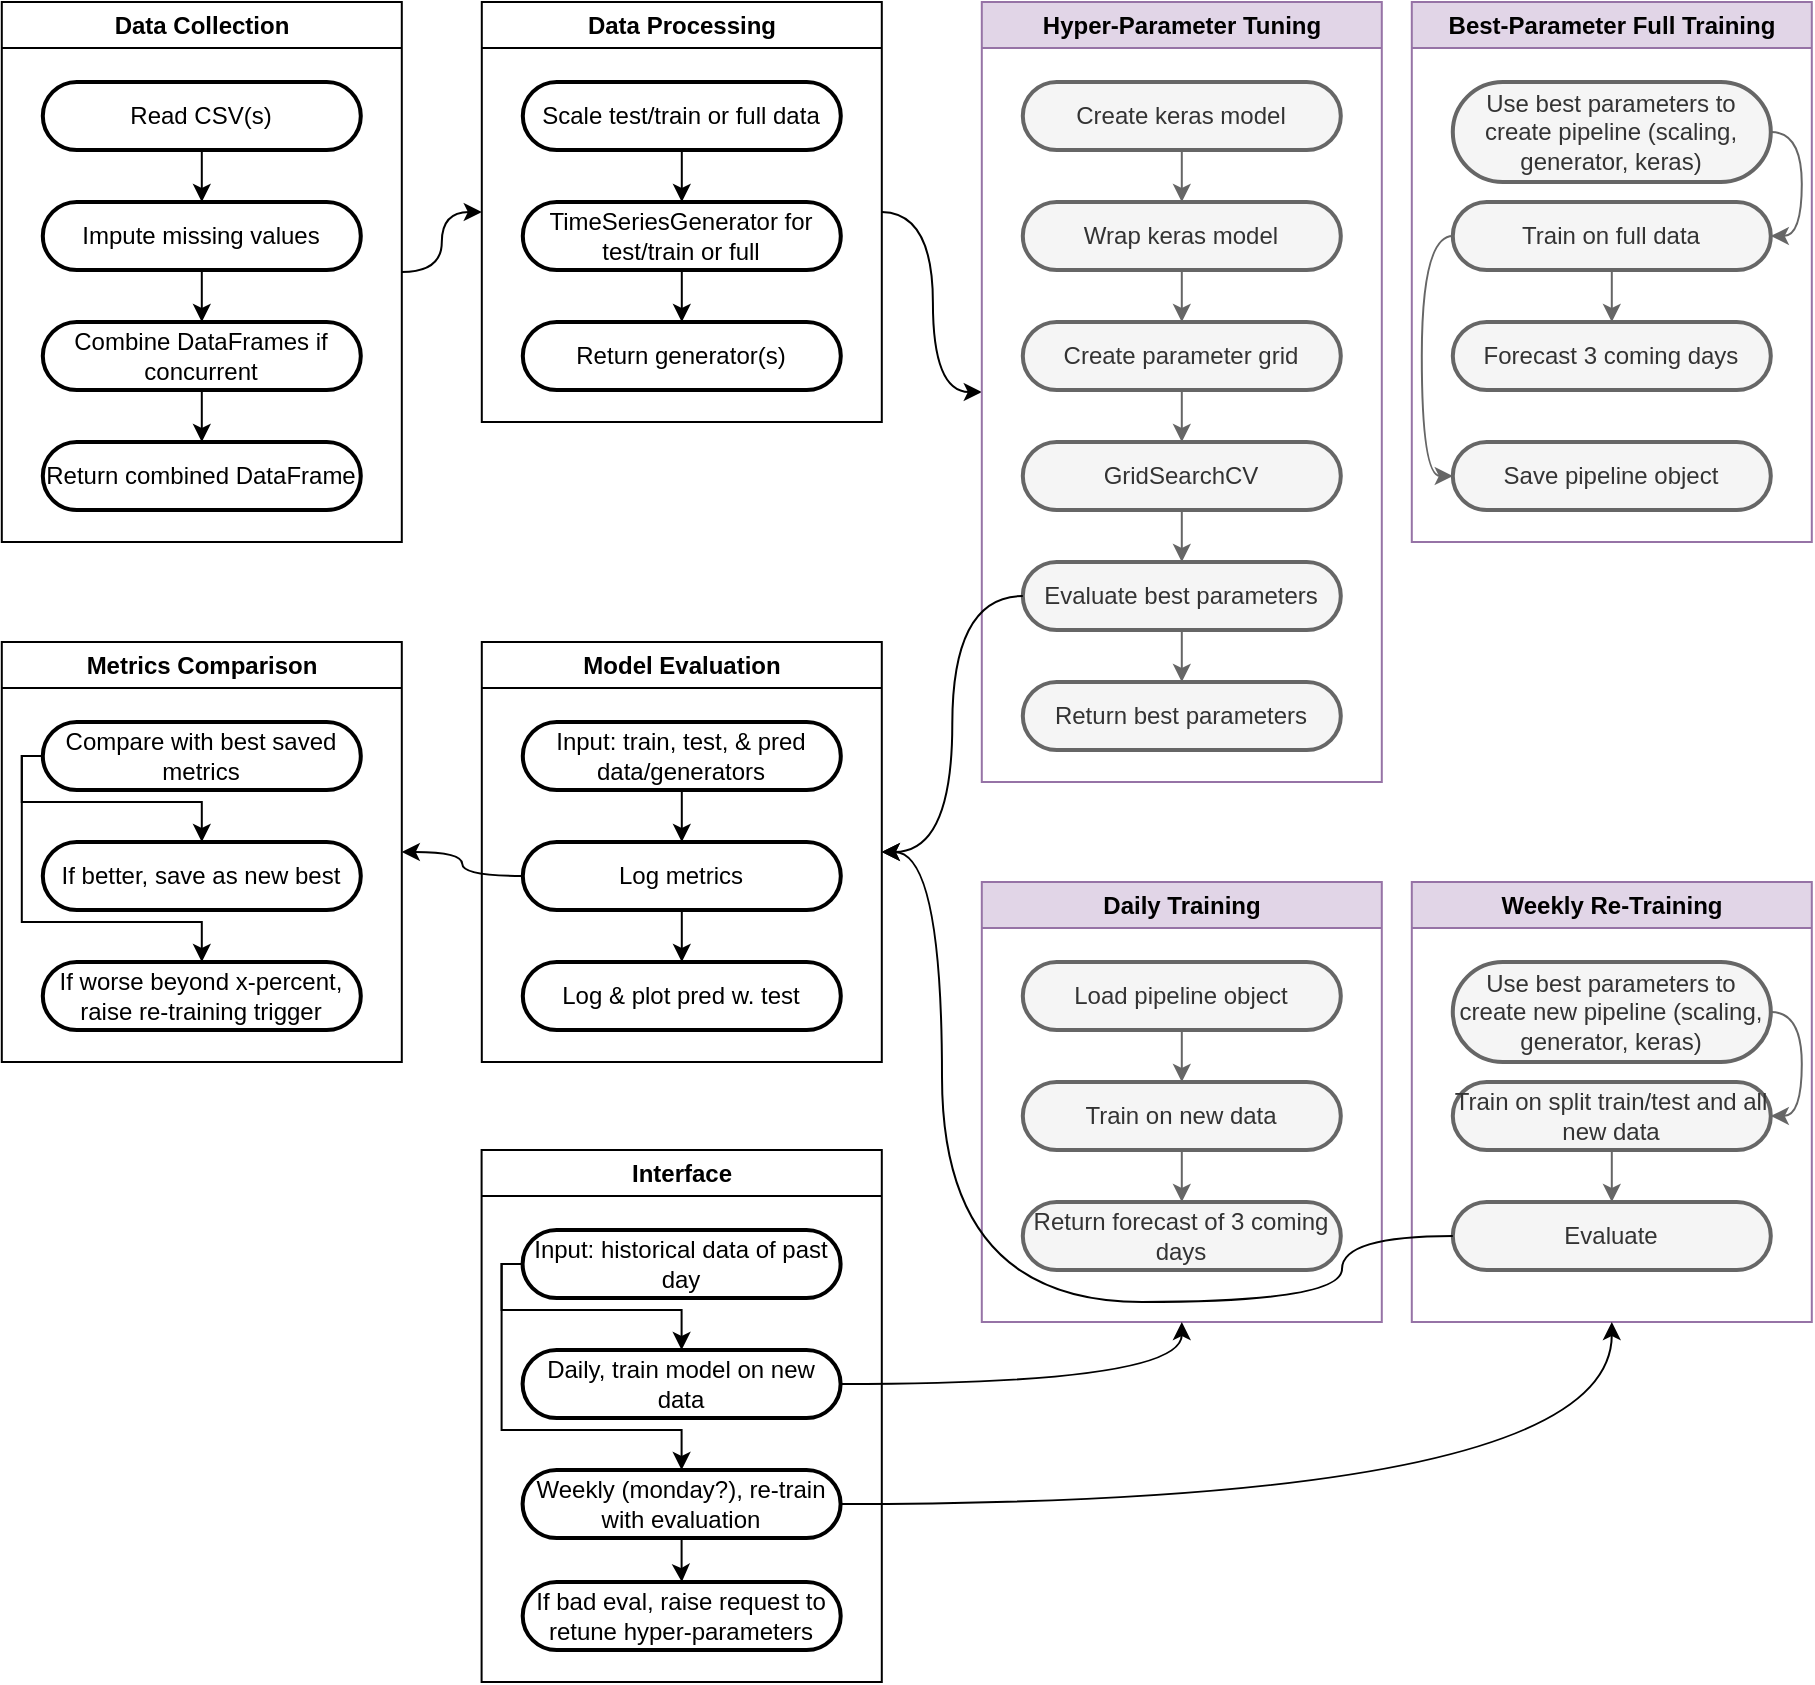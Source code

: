 <mxfile version="24.8.3">
  <diagram name="Page-1" id="im4f84TJx31p4GjBVJc7">
    <mxGraphModel dx="1728" dy="945" grid="1" gridSize="10" guides="1" tooltips="1" connect="1" arrows="1" fold="1" page="1" pageScale="1" pageWidth="827" pageHeight="1169" math="0" shadow="0">
      <root>
        <mxCell id="0" />
        <mxCell id="1" parent="0" />
        <mxCell id="ZpfbbZLWPoLLmUBdWNGZ-46" style="edgeStyle=orthogonalEdgeStyle;rounded=0;orthogonalLoop=1;jettySize=auto;html=1;entryX=0;entryY=0.5;entryDx=0;entryDy=0;curved=1;" edge="1" parent="1" source="ZpfbbZLWPoLLmUBdWNGZ-24" target="ZpfbbZLWPoLLmUBdWNGZ-30">
          <mxGeometry relative="1" as="geometry" />
        </mxCell>
        <mxCell id="ZpfbbZLWPoLLmUBdWNGZ-24" value="Data Collection" style="swimlane;whiteSpace=wrap;html=1;" vertex="1" parent="1">
          <mxGeometry x="29.9" y="10" width="200" height="270" as="geometry" />
        </mxCell>
        <mxCell id="ZpfbbZLWPoLLmUBdWNGZ-40" style="edgeStyle=orthogonalEdgeStyle;rounded=0;orthogonalLoop=1;jettySize=auto;html=1;entryX=0.5;entryY=0;entryDx=0;entryDy=0;" edge="1" parent="ZpfbbZLWPoLLmUBdWNGZ-24" source="ZpfbbZLWPoLLmUBdWNGZ-26" target="ZpfbbZLWPoLLmUBdWNGZ-27">
          <mxGeometry relative="1" as="geometry" />
        </mxCell>
        <mxCell id="ZpfbbZLWPoLLmUBdWNGZ-26" value="Read CSV(s)" style="rounded=1;whiteSpace=wrap;arcSize=50;strokeWidth=2;" vertex="1" parent="ZpfbbZLWPoLLmUBdWNGZ-24">
          <mxGeometry x="20.5" y="40" width="159" height="34" as="geometry" />
        </mxCell>
        <mxCell id="ZpfbbZLWPoLLmUBdWNGZ-41" style="edgeStyle=orthogonalEdgeStyle;rounded=0;orthogonalLoop=1;jettySize=auto;html=1;entryX=0.5;entryY=0;entryDx=0;entryDy=0;" edge="1" parent="ZpfbbZLWPoLLmUBdWNGZ-24" source="ZpfbbZLWPoLLmUBdWNGZ-27" target="ZpfbbZLWPoLLmUBdWNGZ-28">
          <mxGeometry relative="1" as="geometry" />
        </mxCell>
        <mxCell id="ZpfbbZLWPoLLmUBdWNGZ-27" value="Impute missing values" style="rounded=1;whiteSpace=wrap;arcSize=50;strokeWidth=2;" vertex="1" parent="ZpfbbZLWPoLLmUBdWNGZ-24">
          <mxGeometry x="20.5" y="100" width="159" height="34" as="geometry" />
        </mxCell>
        <mxCell id="ZpfbbZLWPoLLmUBdWNGZ-42" style="edgeStyle=orthogonalEdgeStyle;rounded=0;orthogonalLoop=1;jettySize=auto;html=1;entryX=0.5;entryY=0;entryDx=0;entryDy=0;" edge="1" parent="ZpfbbZLWPoLLmUBdWNGZ-24" source="ZpfbbZLWPoLLmUBdWNGZ-28" target="ZpfbbZLWPoLLmUBdWNGZ-29">
          <mxGeometry relative="1" as="geometry" />
        </mxCell>
        <mxCell id="ZpfbbZLWPoLLmUBdWNGZ-28" value="Combine DataFrames if concurrent " style="rounded=1;whiteSpace=wrap;arcSize=50;strokeWidth=2;" vertex="1" parent="ZpfbbZLWPoLLmUBdWNGZ-24">
          <mxGeometry x="20.5" y="160" width="159" height="34" as="geometry" />
        </mxCell>
        <mxCell id="ZpfbbZLWPoLLmUBdWNGZ-29" value="Return combined DataFrame" style="rounded=1;whiteSpace=wrap;arcSize=50;strokeWidth=2;" vertex="1" parent="ZpfbbZLWPoLLmUBdWNGZ-24">
          <mxGeometry x="20.5" y="220" width="159" height="34" as="geometry" />
        </mxCell>
        <mxCell id="ZpfbbZLWPoLLmUBdWNGZ-115" style="edgeStyle=orthogonalEdgeStyle;rounded=0;orthogonalLoop=1;jettySize=auto;html=1;entryX=0;entryY=0.5;entryDx=0;entryDy=0;curved=1;" edge="1" parent="1" target="ZpfbbZLWPoLLmUBdWNGZ-47">
          <mxGeometry relative="1" as="geometry">
            <mxPoint x="470" y="115" as="sourcePoint" />
          </mxGeometry>
        </mxCell>
        <mxCell id="ZpfbbZLWPoLLmUBdWNGZ-30" value="Data Processing" style="swimlane;whiteSpace=wrap;html=1;" vertex="1" parent="1">
          <mxGeometry x="269.9" y="10" width="200" height="210" as="geometry" />
        </mxCell>
        <mxCell id="ZpfbbZLWPoLLmUBdWNGZ-44" style="edgeStyle=orthogonalEdgeStyle;rounded=0;orthogonalLoop=1;jettySize=auto;html=1;entryX=0.5;entryY=0;entryDx=0;entryDy=0;" edge="1" parent="ZpfbbZLWPoLLmUBdWNGZ-30" source="ZpfbbZLWPoLLmUBdWNGZ-31" target="ZpfbbZLWPoLLmUBdWNGZ-32">
          <mxGeometry relative="1" as="geometry" />
        </mxCell>
        <mxCell id="ZpfbbZLWPoLLmUBdWNGZ-31" value="Scale test/train or full data" style="rounded=1;whiteSpace=wrap;arcSize=50;strokeWidth=2;" vertex="1" parent="ZpfbbZLWPoLLmUBdWNGZ-30">
          <mxGeometry x="20.5" y="40" width="159" height="34" as="geometry" />
        </mxCell>
        <mxCell id="ZpfbbZLWPoLLmUBdWNGZ-45" style="edgeStyle=orthogonalEdgeStyle;rounded=0;orthogonalLoop=1;jettySize=auto;html=1;entryX=0.5;entryY=0;entryDx=0;entryDy=0;" edge="1" parent="ZpfbbZLWPoLLmUBdWNGZ-30" source="ZpfbbZLWPoLLmUBdWNGZ-32" target="ZpfbbZLWPoLLmUBdWNGZ-35">
          <mxGeometry relative="1" as="geometry" />
        </mxCell>
        <mxCell id="ZpfbbZLWPoLLmUBdWNGZ-32" value="TimeSeriesGenerator for test/train or full" style="rounded=1;whiteSpace=wrap;arcSize=50;strokeWidth=2;" vertex="1" parent="ZpfbbZLWPoLLmUBdWNGZ-30">
          <mxGeometry x="20.5" y="100" width="159" height="34" as="geometry" />
        </mxCell>
        <mxCell id="ZpfbbZLWPoLLmUBdWNGZ-35" value="Return generator(s)" style="rounded=1;whiteSpace=wrap;arcSize=50;strokeWidth=2;" vertex="1" parent="ZpfbbZLWPoLLmUBdWNGZ-30">
          <mxGeometry x="20.5" y="160" width="159" height="34" as="geometry" />
        </mxCell>
        <mxCell id="ZpfbbZLWPoLLmUBdWNGZ-36" value="Model Evaluation" style="swimlane;whiteSpace=wrap;html=1;" vertex="1" parent="1">
          <mxGeometry x="269.9" y="330" width="200" height="210" as="geometry" />
        </mxCell>
        <mxCell id="ZpfbbZLWPoLLmUBdWNGZ-72" style="edgeStyle=orthogonalEdgeStyle;rounded=0;orthogonalLoop=1;jettySize=auto;html=1;" edge="1" parent="ZpfbbZLWPoLLmUBdWNGZ-36" source="ZpfbbZLWPoLLmUBdWNGZ-37" target="ZpfbbZLWPoLLmUBdWNGZ-38">
          <mxGeometry relative="1" as="geometry" />
        </mxCell>
        <mxCell id="ZpfbbZLWPoLLmUBdWNGZ-37" value="Input: train, test, &amp; pred data/generators" style="rounded=1;whiteSpace=wrap;arcSize=50;strokeWidth=2;" vertex="1" parent="ZpfbbZLWPoLLmUBdWNGZ-36">
          <mxGeometry x="20.5" y="40" width="159" height="34" as="geometry" />
        </mxCell>
        <mxCell id="ZpfbbZLWPoLLmUBdWNGZ-71" style="edgeStyle=orthogonalEdgeStyle;rounded=0;orthogonalLoop=1;jettySize=auto;html=1;" edge="1" parent="ZpfbbZLWPoLLmUBdWNGZ-36" source="ZpfbbZLWPoLLmUBdWNGZ-38" target="ZpfbbZLWPoLLmUBdWNGZ-39">
          <mxGeometry relative="1" as="geometry" />
        </mxCell>
        <mxCell id="ZpfbbZLWPoLLmUBdWNGZ-38" value="Log metrics" style="rounded=1;whiteSpace=wrap;arcSize=50;strokeWidth=2;" vertex="1" parent="ZpfbbZLWPoLLmUBdWNGZ-36">
          <mxGeometry x="20.5" y="100" width="159" height="34" as="geometry" />
        </mxCell>
        <mxCell id="ZpfbbZLWPoLLmUBdWNGZ-39" value="Log &amp; plot pred w. test" style="rounded=1;whiteSpace=wrap;arcSize=50;strokeWidth=2;" vertex="1" parent="ZpfbbZLWPoLLmUBdWNGZ-36">
          <mxGeometry x="20.5" y="160" width="159" height="34" as="geometry" />
        </mxCell>
        <mxCell id="ZpfbbZLWPoLLmUBdWNGZ-47" value="Hyper-Parameter Tuning" style="swimlane;whiteSpace=wrap;html=1;fillColor=#e1d5e7;strokeColor=#9673a6;" vertex="1" parent="1">
          <mxGeometry x="519.9" y="10" width="200" height="390" as="geometry" />
        </mxCell>
        <mxCell id="ZpfbbZLWPoLLmUBdWNGZ-48" style="edgeStyle=orthogonalEdgeStyle;rounded=0;orthogonalLoop=1;jettySize=auto;html=1;entryX=0.5;entryY=0;entryDx=0;entryDy=0;" edge="1" parent="ZpfbbZLWPoLLmUBdWNGZ-47" target="ZpfbbZLWPoLLmUBdWNGZ-51">
          <mxGeometry relative="1" as="geometry">
            <mxPoint x="100" y="74" as="sourcePoint" />
          </mxGeometry>
        </mxCell>
        <mxCell id="ZpfbbZLWPoLLmUBdWNGZ-50" style="edgeStyle=orthogonalEdgeStyle;rounded=0;orthogonalLoop=1;jettySize=auto;html=1;entryX=0.5;entryY=0;entryDx=0;entryDy=0;" edge="1" parent="ZpfbbZLWPoLLmUBdWNGZ-47" target="ZpfbbZLWPoLLmUBdWNGZ-53">
          <mxGeometry relative="1" as="geometry">
            <mxPoint x="100" y="134" as="sourcePoint" />
          </mxGeometry>
        </mxCell>
        <mxCell id="ZpfbbZLWPoLLmUBdWNGZ-52" style="edgeStyle=orthogonalEdgeStyle;rounded=0;orthogonalLoop=1;jettySize=auto;html=1;entryX=0.5;entryY=0;entryDx=0;entryDy=0;" edge="1" parent="ZpfbbZLWPoLLmUBdWNGZ-47" target="ZpfbbZLWPoLLmUBdWNGZ-54">
          <mxGeometry relative="1" as="geometry">
            <mxPoint x="100" y="194" as="sourcePoint" />
          </mxGeometry>
        </mxCell>
        <mxCell id="ZpfbbZLWPoLLmUBdWNGZ-111" style="edgeStyle=orthogonalEdgeStyle;rounded=0;orthogonalLoop=1;jettySize=auto;html=1;entryX=0.5;entryY=0;entryDx=0;entryDy=0;fillColor=#f5f5f5;strokeColor=#666666;" edge="1" parent="ZpfbbZLWPoLLmUBdWNGZ-47" source="ZpfbbZLWPoLLmUBdWNGZ-105" target="ZpfbbZLWPoLLmUBdWNGZ-106">
          <mxGeometry relative="1" as="geometry" />
        </mxCell>
        <mxCell id="ZpfbbZLWPoLLmUBdWNGZ-105" value="Create keras model" style="rounded=1;whiteSpace=wrap;arcSize=50;strokeWidth=2;fillColor=#f5f5f5;strokeColor=#666666;fontColor=#333333;" vertex="1" parent="ZpfbbZLWPoLLmUBdWNGZ-47">
          <mxGeometry x="20.5" y="40" width="159" height="34" as="geometry" />
        </mxCell>
        <mxCell id="ZpfbbZLWPoLLmUBdWNGZ-112" style="edgeStyle=orthogonalEdgeStyle;rounded=0;orthogonalLoop=1;jettySize=auto;html=1;entryX=0.5;entryY=0;entryDx=0;entryDy=0;fillColor=#f5f5f5;strokeColor=#666666;" edge="1" parent="ZpfbbZLWPoLLmUBdWNGZ-47" source="ZpfbbZLWPoLLmUBdWNGZ-106" target="ZpfbbZLWPoLLmUBdWNGZ-107">
          <mxGeometry relative="1" as="geometry" />
        </mxCell>
        <mxCell id="ZpfbbZLWPoLLmUBdWNGZ-106" value="Wrap keras model" style="rounded=1;whiteSpace=wrap;arcSize=50;strokeWidth=2;fillColor=#f5f5f5;strokeColor=#666666;fontColor=#333333;" vertex="1" parent="ZpfbbZLWPoLLmUBdWNGZ-47">
          <mxGeometry x="20.5" y="100" width="159" height="34" as="geometry" />
        </mxCell>
        <mxCell id="ZpfbbZLWPoLLmUBdWNGZ-113" style="edgeStyle=orthogonalEdgeStyle;rounded=0;orthogonalLoop=1;jettySize=auto;html=1;fillColor=#f5f5f5;strokeColor=#666666;" edge="1" parent="ZpfbbZLWPoLLmUBdWNGZ-47" source="ZpfbbZLWPoLLmUBdWNGZ-107" target="ZpfbbZLWPoLLmUBdWNGZ-108">
          <mxGeometry relative="1" as="geometry" />
        </mxCell>
        <mxCell id="ZpfbbZLWPoLLmUBdWNGZ-107" value="Create parameter grid" style="rounded=1;whiteSpace=wrap;arcSize=50;strokeWidth=2;fillColor=#f5f5f5;strokeColor=#666666;fontColor=#333333;" vertex="1" parent="ZpfbbZLWPoLLmUBdWNGZ-47">
          <mxGeometry x="20.5" y="160" width="159" height="34" as="geometry" />
        </mxCell>
        <mxCell id="ZpfbbZLWPoLLmUBdWNGZ-114" style="edgeStyle=orthogonalEdgeStyle;rounded=0;orthogonalLoop=1;jettySize=auto;html=1;fillColor=#f5f5f5;strokeColor=#666666;" edge="1" parent="ZpfbbZLWPoLLmUBdWNGZ-47" source="ZpfbbZLWPoLLmUBdWNGZ-108" target="ZpfbbZLWPoLLmUBdWNGZ-110">
          <mxGeometry relative="1" as="geometry" />
        </mxCell>
        <mxCell id="ZpfbbZLWPoLLmUBdWNGZ-108" value="GridSearchCV" style="rounded=1;whiteSpace=wrap;arcSize=50;strokeWidth=2;fillColor=#f5f5f5;strokeColor=#666666;fontColor=#333333;" vertex="1" parent="ZpfbbZLWPoLLmUBdWNGZ-47">
          <mxGeometry x="20.5" y="220" width="159" height="34" as="geometry" />
        </mxCell>
        <mxCell id="ZpfbbZLWPoLLmUBdWNGZ-117" style="edgeStyle=orthogonalEdgeStyle;rounded=0;orthogonalLoop=1;jettySize=auto;html=1;fillColor=#f5f5f5;strokeColor=#666666;" edge="1" parent="ZpfbbZLWPoLLmUBdWNGZ-47" source="ZpfbbZLWPoLLmUBdWNGZ-110" target="ZpfbbZLWPoLLmUBdWNGZ-116">
          <mxGeometry relative="1" as="geometry" />
        </mxCell>
        <mxCell id="ZpfbbZLWPoLLmUBdWNGZ-110" value="Evaluate best parameters" style="rounded=1;whiteSpace=wrap;arcSize=50;strokeWidth=2;fillColor=#f5f5f5;strokeColor=#666666;fontColor=#333333;" vertex="1" parent="ZpfbbZLWPoLLmUBdWNGZ-47">
          <mxGeometry x="20.5" y="280" width="159" height="34" as="geometry" />
        </mxCell>
        <mxCell id="ZpfbbZLWPoLLmUBdWNGZ-116" value="Return best parameters" style="rounded=1;whiteSpace=wrap;arcSize=50;strokeWidth=2;fillColor=#f5f5f5;strokeColor=#666666;fontColor=#333333;" vertex="1" parent="ZpfbbZLWPoLLmUBdWNGZ-47">
          <mxGeometry x="20.5" y="340" width="159" height="34" as="geometry" />
        </mxCell>
        <mxCell id="ZpfbbZLWPoLLmUBdWNGZ-55" value="Best-Parameter Full Training" style="swimlane;whiteSpace=wrap;html=1;fillColor=#e1d5e7;strokeColor=#9673a6;" vertex="1" parent="1">
          <mxGeometry x="734.9" y="10" width="200" height="270" as="geometry" />
        </mxCell>
        <mxCell id="ZpfbbZLWPoLLmUBdWNGZ-56" style="edgeStyle=orthogonalEdgeStyle;rounded=0;orthogonalLoop=1;jettySize=auto;html=1;entryX=0.5;entryY=0;entryDx=0;entryDy=0;" edge="1" parent="ZpfbbZLWPoLLmUBdWNGZ-55" target="ZpfbbZLWPoLLmUBdWNGZ-59">
          <mxGeometry relative="1" as="geometry">
            <mxPoint x="100" y="74" as="sourcePoint" />
          </mxGeometry>
        </mxCell>
        <mxCell id="ZpfbbZLWPoLLmUBdWNGZ-58" style="edgeStyle=orthogonalEdgeStyle;rounded=0;orthogonalLoop=1;jettySize=auto;html=1;entryX=0.5;entryY=0;entryDx=0;entryDy=0;" edge="1" parent="ZpfbbZLWPoLLmUBdWNGZ-55" target="ZpfbbZLWPoLLmUBdWNGZ-61">
          <mxGeometry relative="1" as="geometry">
            <mxPoint x="100" y="134" as="sourcePoint" />
          </mxGeometry>
        </mxCell>
        <mxCell id="ZpfbbZLWPoLLmUBdWNGZ-60" style="edgeStyle=orthogonalEdgeStyle;rounded=0;orthogonalLoop=1;jettySize=auto;html=1;entryX=0.5;entryY=0;entryDx=0;entryDy=0;" edge="1" parent="ZpfbbZLWPoLLmUBdWNGZ-55" target="ZpfbbZLWPoLLmUBdWNGZ-62">
          <mxGeometry relative="1" as="geometry">
            <mxPoint x="100" y="194" as="sourcePoint" />
          </mxGeometry>
        </mxCell>
        <mxCell id="ZpfbbZLWPoLLmUBdWNGZ-122" style="edgeStyle=orthogonalEdgeStyle;rounded=0;orthogonalLoop=1;jettySize=auto;html=1;entryX=1;entryY=0.5;entryDx=0;entryDy=0;curved=1;exitX=1;exitY=0.5;exitDx=0;exitDy=0;fillColor=#f5f5f5;strokeColor=#666666;" edge="1" parent="ZpfbbZLWPoLLmUBdWNGZ-55" source="ZpfbbZLWPoLLmUBdWNGZ-120" target="ZpfbbZLWPoLLmUBdWNGZ-121">
          <mxGeometry relative="1" as="geometry">
            <Array as="points">
              <mxPoint x="195" y="65" />
              <mxPoint x="195" y="117" />
            </Array>
          </mxGeometry>
        </mxCell>
        <mxCell id="ZpfbbZLWPoLLmUBdWNGZ-120" value="Use best parameters to create pipeline (scaling, generator, keras)" style="rounded=1;whiteSpace=wrap;arcSize=50;strokeWidth=2;fillColor=#f5f5f5;strokeColor=#666666;fontColor=#333333;" vertex="1" parent="ZpfbbZLWPoLLmUBdWNGZ-55">
          <mxGeometry x="20.5" y="40" width="159" height="50" as="geometry" />
        </mxCell>
        <mxCell id="ZpfbbZLWPoLLmUBdWNGZ-124" style="edgeStyle=orthogonalEdgeStyle;rounded=0;orthogonalLoop=1;jettySize=auto;html=1;entryX=0.5;entryY=0;entryDx=0;entryDy=0;fillColor=#f5f5f5;strokeColor=#666666;" edge="1" parent="ZpfbbZLWPoLLmUBdWNGZ-55" source="ZpfbbZLWPoLLmUBdWNGZ-121" target="ZpfbbZLWPoLLmUBdWNGZ-123">
          <mxGeometry relative="1" as="geometry" />
        </mxCell>
        <mxCell id="ZpfbbZLWPoLLmUBdWNGZ-131" style="edgeStyle=orthogonalEdgeStyle;rounded=0;orthogonalLoop=1;jettySize=auto;html=1;entryX=0;entryY=0.5;entryDx=0;entryDy=0;curved=1;exitX=0;exitY=0.5;exitDx=0;exitDy=0;fillColor=#f5f5f5;strokeColor=#666666;" edge="1" parent="ZpfbbZLWPoLLmUBdWNGZ-55" source="ZpfbbZLWPoLLmUBdWNGZ-121" target="ZpfbbZLWPoLLmUBdWNGZ-130">
          <mxGeometry relative="1" as="geometry">
            <Array as="points">
              <mxPoint x="5" y="117" />
              <mxPoint x="5" y="237" />
            </Array>
          </mxGeometry>
        </mxCell>
        <mxCell id="ZpfbbZLWPoLLmUBdWNGZ-121" value="Train on full data" style="rounded=1;whiteSpace=wrap;arcSize=50;strokeWidth=2;fillColor=#f5f5f5;strokeColor=#666666;fontColor=#333333;" vertex="1" parent="ZpfbbZLWPoLLmUBdWNGZ-55">
          <mxGeometry x="20.5" y="100" width="159" height="34" as="geometry" />
        </mxCell>
        <mxCell id="ZpfbbZLWPoLLmUBdWNGZ-123" value="Forecast 3 coming days" style="rounded=1;whiteSpace=wrap;arcSize=50;strokeWidth=2;fillColor=#f5f5f5;strokeColor=#666666;fontColor=#333333;" vertex="1" parent="ZpfbbZLWPoLLmUBdWNGZ-55">
          <mxGeometry x="20.5" y="160" width="159" height="34" as="geometry" />
        </mxCell>
        <mxCell id="ZpfbbZLWPoLLmUBdWNGZ-130" value="Save pipeline object" style="rounded=1;whiteSpace=wrap;arcSize=50;strokeWidth=2;fillColor=#f5f5f5;strokeColor=#666666;fontColor=#333333;" vertex="1" parent="ZpfbbZLWPoLLmUBdWNGZ-55">
          <mxGeometry x="20.5" y="220" width="159" height="34" as="geometry" />
        </mxCell>
        <mxCell id="ZpfbbZLWPoLLmUBdWNGZ-63" value="Daily Training" style="swimlane;whiteSpace=wrap;html=1;fillColor=#e1d5e7;strokeColor=#9673a6;" vertex="1" parent="1">
          <mxGeometry x="519.9" y="450" width="200" height="220" as="geometry" />
        </mxCell>
        <mxCell id="ZpfbbZLWPoLLmUBdWNGZ-64" style="edgeStyle=orthogonalEdgeStyle;rounded=0;orthogonalLoop=1;jettySize=auto;html=1;entryX=0.5;entryY=0;entryDx=0;entryDy=0;" edge="1" parent="ZpfbbZLWPoLLmUBdWNGZ-63" target="ZpfbbZLWPoLLmUBdWNGZ-67">
          <mxGeometry relative="1" as="geometry">
            <mxPoint x="100.0" y="74" as="sourcePoint" />
          </mxGeometry>
        </mxCell>
        <mxCell id="ZpfbbZLWPoLLmUBdWNGZ-66" style="edgeStyle=orthogonalEdgeStyle;rounded=0;orthogonalLoop=1;jettySize=auto;html=1;entryX=0.5;entryY=0;entryDx=0;entryDy=0;" edge="1" parent="ZpfbbZLWPoLLmUBdWNGZ-63" target="ZpfbbZLWPoLLmUBdWNGZ-69">
          <mxGeometry relative="1" as="geometry">
            <mxPoint x="100.0" y="134" as="sourcePoint" />
          </mxGeometry>
        </mxCell>
        <mxCell id="ZpfbbZLWPoLLmUBdWNGZ-68" style="edgeStyle=orthogonalEdgeStyle;rounded=0;orthogonalLoop=1;jettySize=auto;html=1;entryX=0.5;entryY=0;entryDx=0;entryDy=0;" edge="1" parent="ZpfbbZLWPoLLmUBdWNGZ-63" target="ZpfbbZLWPoLLmUBdWNGZ-70">
          <mxGeometry relative="1" as="geometry">
            <mxPoint x="100.0" y="194" as="sourcePoint" />
          </mxGeometry>
        </mxCell>
        <mxCell id="ZpfbbZLWPoLLmUBdWNGZ-128" style="edgeStyle=orthogonalEdgeStyle;rounded=0;orthogonalLoop=1;jettySize=auto;html=1;fillColor=#f5f5f5;strokeColor=#666666;" edge="1" parent="ZpfbbZLWPoLLmUBdWNGZ-63" source="ZpfbbZLWPoLLmUBdWNGZ-125" target="ZpfbbZLWPoLLmUBdWNGZ-127">
          <mxGeometry relative="1" as="geometry" />
        </mxCell>
        <mxCell id="ZpfbbZLWPoLLmUBdWNGZ-125" value="Train on new data" style="rounded=1;whiteSpace=wrap;arcSize=50;strokeWidth=2;fillColor=#f5f5f5;strokeColor=#666666;fontColor=#333333;" vertex="1" parent="ZpfbbZLWPoLLmUBdWNGZ-63">
          <mxGeometry x="20.5" y="100" width="159" height="34" as="geometry" />
        </mxCell>
        <mxCell id="ZpfbbZLWPoLLmUBdWNGZ-127" value="Return forecast of 3 coming days" style="rounded=1;whiteSpace=wrap;arcSize=50;strokeWidth=2;fillColor=#f5f5f5;strokeColor=#666666;fontColor=#333333;" vertex="1" parent="ZpfbbZLWPoLLmUBdWNGZ-63">
          <mxGeometry x="20.5" y="160" width="159" height="34" as="geometry" />
        </mxCell>
        <mxCell id="ZpfbbZLWPoLLmUBdWNGZ-133" style="edgeStyle=orthogonalEdgeStyle;rounded=0;orthogonalLoop=1;jettySize=auto;html=1;fillColor=#f5f5f5;strokeColor=#666666;" edge="1" parent="ZpfbbZLWPoLLmUBdWNGZ-63" source="ZpfbbZLWPoLLmUBdWNGZ-132" target="ZpfbbZLWPoLLmUBdWNGZ-125">
          <mxGeometry relative="1" as="geometry" />
        </mxCell>
        <mxCell id="ZpfbbZLWPoLLmUBdWNGZ-132" value="Load pipeline object" style="rounded=1;whiteSpace=wrap;arcSize=50;strokeWidth=2;fillColor=#f5f5f5;strokeColor=#666666;fontColor=#333333;" vertex="1" parent="ZpfbbZLWPoLLmUBdWNGZ-63">
          <mxGeometry x="20.5" y="40" width="159" height="34" as="geometry" />
        </mxCell>
        <mxCell id="ZpfbbZLWPoLLmUBdWNGZ-74" value="Metrics Comparison" style="swimlane;whiteSpace=wrap;html=1;" vertex="1" parent="1">
          <mxGeometry x="29.9" y="330" width="200" height="210" as="geometry" />
        </mxCell>
        <mxCell id="ZpfbbZLWPoLLmUBdWNGZ-92" style="edgeStyle=orthogonalEdgeStyle;rounded=0;orthogonalLoop=1;jettySize=auto;html=1;exitX=0;exitY=0.5;exitDx=0;exitDy=0;" edge="1" parent="ZpfbbZLWPoLLmUBdWNGZ-74" source="ZpfbbZLWPoLLmUBdWNGZ-76" target="ZpfbbZLWPoLLmUBdWNGZ-78">
          <mxGeometry relative="1" as="geometry">
            <Array as="points">
              <mxPoint x="10" y="57" />
              <mxPoint x="10" y="80" />
              <mxPoint x="100" y="80" />
            </Array>
          </mxGeometry>
        </mxCell>
        <mxCell id="ZpfbbZLWPoLLmUBdWNGZ-76" value="Compare with best saved metrics" style="rounded=1;whiteSpace=wrap;arcSize=50;strokeWidth=2;" vertex="1" parent="ZpfbbZLWPoLLmUBdWNGZ-74">
          <mxGeometry x="20.5" y="40" width="159" height="34" as="geometry" />
        </mxCell>
        <mxCell id="ZpfbbZLWPoLLmUBdWNGZ-78" value="If better, save as new best" style="rounded=1;whiteSpace=wrap;arcSize=50;strokeWidth=2;" vertex="1" parent="ZpfbbZLWPoLLmUBdWNGZ-74">
          <mxGeometry x="20.5" y="100" width="159" height="34" as="geometry" />
        </mxCell>
        <mxCell id="ZpfbbZLWPoLLmUBdWNGZ-79" value="If worse beyond x-percent, raise re-training trigger" style="rounded=1;whiteSpace=wrap;arcSize=50;strokeWidth=2;" vertex="1" parent="ZpfbbZLWPoLLmUBdWNGZ-74">
          <mxGeometry x="20.5" y="160" width="159" height="34" as="geometry" />
        </mxCell>
        <mxCell id="ZpfbbZLWPoLLmUBdWNGZ-93" style="edgeStyle=orthogonalEdgeStyle;rounded=0;orthogonalLoop=1;jettySize=auto;html=1;exitX=0;exitY=0.5;exitDx=0;exitDy=0;entryX=0.5;entryY=0;entryDx=0;entryDy=0;" edge="1" parent="ZpfbbZLWPoLLmUBdWNGZ-74" source="ZpfbbZLWPoLLmUBdWNGZ-76" target="ZpfbbZLWPoLLmUBdWNGZ-79">
          <mxGeometry relative="1" as="geometry">
            <mxPoint x="31" y="67" as="sourcePoint" />
            <mxPoint x="107" y="160" as="targetPoint" />
            <Array as="points">
              <mxPoint x="10" y="57" />
              <mxPoint x="10" y="140" />
              <mxPoint x="100" y="140" />
            </Array>
          </mxGeometry>
        </mxCell>
        <mxCell id="ZpfbbZLWPoLLmUBdWNGZ-81" style="edgeStyle=orthogonalEdgeStyle;rounded=0;orthogonalLoop=1;jettySize=auto;html=1;curved=1;" edge="1" parent="1" source="ZpfbbZLWPoLLmUBdWNGZ-38" target="ZpfbbZLWPoLLmUBdWNGZ-74">
          <mxGeometry relative="1" as="geometry" />
        </mxCell>
        <mxCell id="ZpfbbZLWPoLLmUBdWNGZ-82" value="Weekly Re-Training" style="swimlane;whiteSpace=wrap;html=1;fillColor=#e1d5e7;strokeColor=#9673a6;" vertex="1" parent="1">
          <mxGeometry x="734.9" y="450" width="200" height="220" as="geometry" />
        </mxCell>
        <mxCell id="ZpfbbZLWPoLLmUBdWNGZ-83" style="edgeStyle=orthogonalEdgeStyle;rounded=0;orthogonalLoop=1;jettySize=auto;html=1;entryX=0.5;entryY=0;entryDx=0;entryDy=0;" edge="1" parent="ZpfbbZLWPoLLmUBdWNGZ-82">
          <mxGeometry relative="1" as="geometry">
            <mxPoint x="100.0" y="74" as="sourcePoint" />
          </mxGeometry>
        </mxCell>
        <mxCell id="ZpfbbZLWPoLLmUBdWNGZ-84" style="edgeStyle=orthogonalEdgeStyle;rounded=0;orthogonalLoop=1;jettySize=auto;html=1;entryX=0.5;entryY=0;entryDx=0;entryDy=0;" edge="1" parent="ZpfbbZLWPoLLmUBdWNGZ-82">
          <mxGeometry relative="1" as="geometry">
            <mxPoint x="100.0" y="134" as="sourcePoint" />
          </mxGeometry>
        </mxCell>
        <mxCell id="ZpfbbZLWPoLLmUBdWNGZ-85" style="edgeStyle=orthogonalEdgeStyle;rounded=0;orthogonalLoop=1;jettySize=auto;html=1;entryX=0.5;entryY=0;entryDx=0;entryDy=0;" edge="1" parent="ZpfbbZLWPoLLmUBdWNGZ-82">
          <mxGeometry relative="1" as="geometry">
            <mxPoint x="100.0" y="194" as="sourcePoint" />
          </mxGeometry>
        </mxCell>
        <mxCell id="ZpfbbZLWPoLLmUBdWNGZ-144" style="edgeStyle=orthogonalEdgeStyle;rounded=0;orthogonalLoop=1;jettySize=auto;html=1;entryX=1;entryY=0.5;entryDx=0;entryDy=0;curved=1;exitX=1;exitY=0.5;exitDx=0;exitDy=0;fillColor=#f5f5f5;strokeColor=#666666;" edge="1" parent="ZpfbbZLWPoLLmUBdWNGZ-82" source="ZpfbbZLWPoLLmUBdWNGZ-142" target="ZpfbbZLWPoLLmUBdWNGZ-143">
          <mxGeometry relative="1" as="geometry">
            <Array as="points">
              <mxPoint x="195" y="65" />
              <mxPoint x="195" y="117" />
            </Array>
          </mxGeometry>
        </mxCell>
        <mxCell id="ZpfbbZLWPoLLmUBdWNGZ-142" value="Use best parameters to create new pipeline (scaling, generator, keras)" style="rounded=1;whiteSpace=wrap;arcSize=50;strokeWidth=2;fillColor=#f5f5f5;strokeColor=#666666;fontColor=#333333;" vertex="1" parent="ZpfbbZLWPoLLmUBdWNGZ-82">
          <mxGeometry x="20.5" y="40" width="159" height="50" as="geometry" />
        </mxCell>
        <mxCell id="ZpfbbZLWPoLLmUBdWNGZ-152" style="edgeStyle=orthogonalEdgeStyle;rounded=0;orthogonalLoop=1;jettySize=auto;html=1;fillColor=#f5f5f5;strokeColor=#666666;" edge="1" parent="ZpfbbZLWPoLLmUBdWNGZ-82" source="ZpfbbZLWPoLLmUBdWNGZ-143" target="ZpfbbZLWPoLLmUBdWNGZ-145">
          <mxGeometry relative="1" as="geometry" />
        </mxCell>
        <mxCell id="ZpfbbZLWPoLLmUBdWNGZ-143" value="Train on split train/test and all new data" style="rounded=1;whiteSpace=wrap;arcSize=50;strokeWidth=2;fillColor=#f5f5f5;strokeColor=#666666;fontColor=#333333;" vertex="1" parent="ZpfbbZLWPoLLmUBdWNGZ-82">
          <mxGeometry x="20.5" y="100" width="159" height="34" as="geometry" />
        </mxCell>
        <mxCell id="ZpfbbZLWPoLLmUBdWNGZ-145" value="Evaluate" style="rounded=1;whiteSpace=wrap;arcSize=50;strokeWidth=2;fillColor=#f5f5f5;strokeColor=#666666;fontColor=#333333;" vertex="1" parent="ZpfbbZLWPoLLmUBdWNGZ-82">
          <mxGeometry x="20.5" y="160" width="159" height="34" as="geometry" />
        </mxCell>
        <mxCell id="ZpfbbZLWPoLLmUBdWNGZ-86" value="Interface" style="swimlane;whiteSpace=wrap;html=1;" vertex="1" parent="1">
          <mxGeometry x="269.8" y="584" width="200.1" height="266" as="geometry" />
        </mxCell>
        <mxCell id="ZpfbbZLWPoLLmUBdWNGZ-136" style="edgeStyle=orthogonalEdgeStyle;rounded=0;orthogonalLoop=1;jettySize=auto;html=1;exitX=0;exitY=0.5;exitDx=0;exitDy=0;" edge="1" parent="ZpfbbZLWPoLLmUBdWNGZ-86" source="ZpfbbZLWPoLLmUBdWNGZ-88" target="ZpfbbZLWPoLLmUBdWNGZ-90">
          <mxGeometry relative="1" as="geometry">
            <Array as="points">
              <mxPoint x="10" y="57" />
              <mxPoint x="10" y="80" />
              <mxPoint x="100" y="80" />
            </Array>
          </mxGeometry>
        </mxCell>
        <mxCell id="ZpfbbZLWPoLLmUBdWNGZ-137" style="edgeStyle=orthogonalEdgeStyle;rounded=0;orthogonalLoop=1;jettySize=auto;html=1;entryX=0.5;entryY=0;entryDx=0;entryDy=0;exitX=0;exitY=0.5;exitDx=0;exitDy=0;" edge="1" parent="ZpfbbZLWPoLLmUBdWNGZ-86" source="ZpfbbZLWPoLLmUBdWNGZ-88" target="ZpfbbZLWPoLLmUBdWNGZ-95">
          <mxGeometry relative="1" as="geometry">
            <Array as="points">
              <mxPoint x="10" y="57" />
              <mxPoint x="10" y="140" />
              <mxPoint x="100" y="140" />
            </Array>
          </mxGeometry>
        </mxCell>
        <mxCell id="ZpfbbZLWPoLLmUBdWNGZ-88" value="Input: historical data of past day" style="rounded=1;whiteSpace=wrap;arcSize=50;strokeWidth=2;" vertex="1" parent="ZpfbbZLWPoLLmUBdWNGZ-86">
          <mxGeometry x="20.5" y="40" width="159" height="34" as="geometry" />
        </mxCell>
        <mxCell id="ZpfbbZLWPoLLmUBdWNGZ-90" value="Daily, train model on new data" style="rounded=1;whiteSpace=wrap;arcSize=50;strokeWidth=2;" vertex="1" parent="ZpfbbZLWPoLLmUBdWNGZ-86">
          <mxGeometry x="20.5" y="100" width="159" height="34" as="geometry" />
        </mxCell>
        <mxCell id="ZpfbbZLWPoLLmUBdWNGZ-156" style="edgeStyle=orthogonalEdgeStyle;rounded=0;orthogonalLoop=1;jettySize=auto;html=1;" edge="1" parent="ZpfbbZLWPoLLmUBdWNGZ-86" source="ZpfbbZLWPoLLmUBdWNGZ-95" target="ZpfbbZLWPoLLmUBdWNGZ-155">
          <mxGeometry relative="1" as="geometry" />
        </mxCell>
        <mxCell id="ZpfbbZLWPoLLmUBdWNGZ-95" value="Weekly (monday?), re-train with evaluation" style="rounded=1;whiteSpace=wrap;arcSize=50;strokeWidth=2;" vertex="1" parent="ZpfbbZLWPoLLmUBdWNGZ-86">
          <mxGeometry x="20.5" y="160" width="159" height="34" as="geometry" />
        </mxCell>
        <mxCell id="ZpfbbZLWPoLLmUBdWNGZ-155" value="If bad eval, raise request to retune hyper-parameters" style="rounded=1;whiteSpace=wrap;arcSize=50;strokeWidth=2;" vertex="1" parent="ZpfbbZLWPoLLmUBdWNGZ-86">
          <mxGeometry x="20.55" y="216" width="159" height="34" as="geometry" />
        </mxCell>
        <mxCell id="ZpfbbZLWPoLLmUBdWNGZ-119" style="edgeStyle=orthogonalEdgeStyle;rounded=0;orthogonalLoop=1;jettySize=auto;html=1;entryX=1;entryY=0.5;entryDx=0;entryDy=0;curved=1;" edge="1" parent="1" source="ZpfbbZLWPoLLmUBdWNGZ-110" target="ZpfbbZLWPoLLmUBdWNGZ-36">
          <mxGeometry relative="1" as="geometry" />
        </mxCell>
        <mxCell id="ZpfbbZLWPoLLmUBdWNGZ-150" style="edgeStyle=orthogonalEdgeStyle;rounded=0;orthogonalLoop=1;jettySize=auto;html=1;entryX=0.5;entryY=1;entryDx=0;entryDy=0;curved=1;" edge="1" parent="1" source="ZpfbbZLWPoLLmUBdWNGZ-90" target="ZpfbbZLWPoLLmUBdWNGZ-63">
          <mxGeometry relative="1" as="geometry" />
        </mxCell>
        <mxCell id="ZpfbbZLWPoLLmUBdWNGZ-151" style="edgeStyle=orthogonalEdgeStyle;rounded=0;orthogonalLoop=1;jettySize=auto;html=1;entryX=0.5;entryY=1;entryDx=0;entryDy=0;curved=1;" edge="1" parent="1" source="ZpfbbZLWPoLLmUBdWNGZ-95" target="ZpfbbZLWPoLLmUBdWNGZ-82">
          <mxGeometry relative="1" as="geometry" />
        </mxCell>
        <mxCell id="ZpfbbZLWPoLLmUBdWNGZ-153" style="edgeStyle=orthogonalEdgeStyle;rounded=0;orthogonalLoop=1;jettySize=auto;html=1;entryX=1;entryY=0.5;entryDx=0;entryDy=0;curved=1;exitX=0;exitY=0.5;exitDx=0;exitDy=0;" edge="1" parent="1" source="ZpfbbZLWPoLLmUBdWNGZ-145" target="ZpfbbZLWPoLLmUBdWNGZ-36">
          <mxGeometry relative="1" as="geometry">
            <Array as="points">
              <mxPoint x="700" y="627" />
              <mxPoint x="700" y="660" />
              <mxPoint x="500" y="660" />
              <mxPoint x="500" y="435" />
            </Array>
          </mxGeometry>
        </mxCell>
      </root>
    </mxGraphModel>
  </diagram>
</mxfile>
